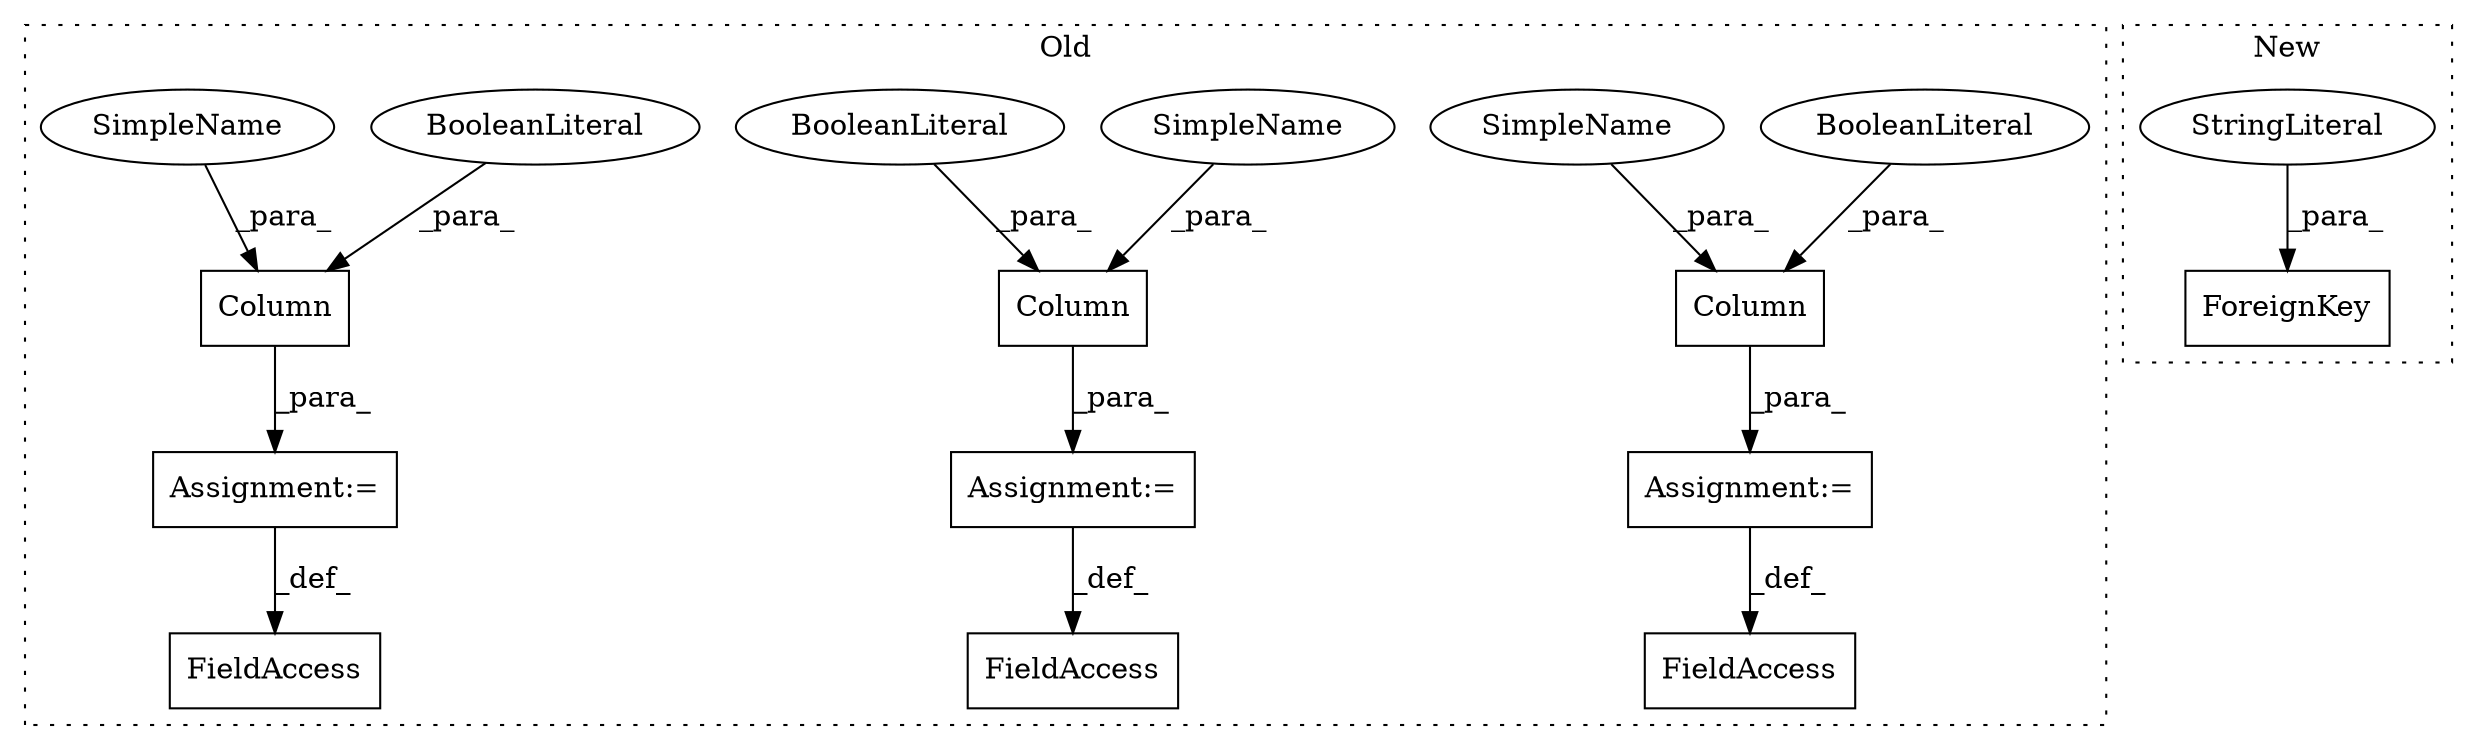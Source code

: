 digraph G {
subgraph cluster0 {
1 [label="Column" a="32" s="8665,8685" l="7,1" shape="box"];
4 [label="BooleanLiteral" a="9" s="8680" l="5" shape="ellipse"];
5 [label="FieldAccess" a="22" s="8642" l="22" shape="box"];
6 [label="Assignment:=" a="7" s="8664" l="1" shape="box"];
7 [label="Column" a="32" s="8765,8785" l="7,1" shape="box"];
8 [label="FieldAccess" a="22" s="8742" l="22" shape="box"];
9 [label="Column" a="32" s="8815,8835" l="7,1" shape="box"];
10 [label="FieldAccess" a="22" s="8792" l="22" shape="box"];
11 [label="BooleanLiteral" a="9" s="8830" l="5" shape="ellipse"];
12 [label="BooleanLiteral" a="9" s="8780" l="5" shape="ellipse"];
13 [label="Assignment:=" a="7" s="8814" l="1" shape="box"];
14 [label="Assignment:=" a="7" s="8764" l="1" shape="box"];
15 [label="SimpleName" a="42" s="8822" l="7" shape="ellipse"];
16 [label="SimpleName" a="42" s="8672" l="7" shape="ellipse"];
17 [label="SimpleName" a="42" s="8772" l="7" shape="ellipse"];
label = "Old";
style="dotted";
}
subgraph cluster1 {
2 [label="ForeignKey" a="32" s="2731,2756" l="11,1" shape="box"];
3 [label="StringLiteral" a="45" s="2742" l="14" shape="ellipse"];
label = "New";
style="dotted";
}
1 -> 6 [label="_para_"];
3 -> 2 [label="_para_"];
4 -> 1 [label="_para_"];
6 -> 5 [label="_def_"];
7 -> 14 [label="_para_"];
9 -> 13 [label="_para_"];
11 -> 9 [label="_para_"];
12 -> 7 [label="_para_"];
13 -> 10 [label="_def_"];
14 -> 8 [label="_def_"];
15 -> 9 [label="_para_"];
16 -> 1 [label="_para_"];
17 -> 7 [label="_para_"];
}